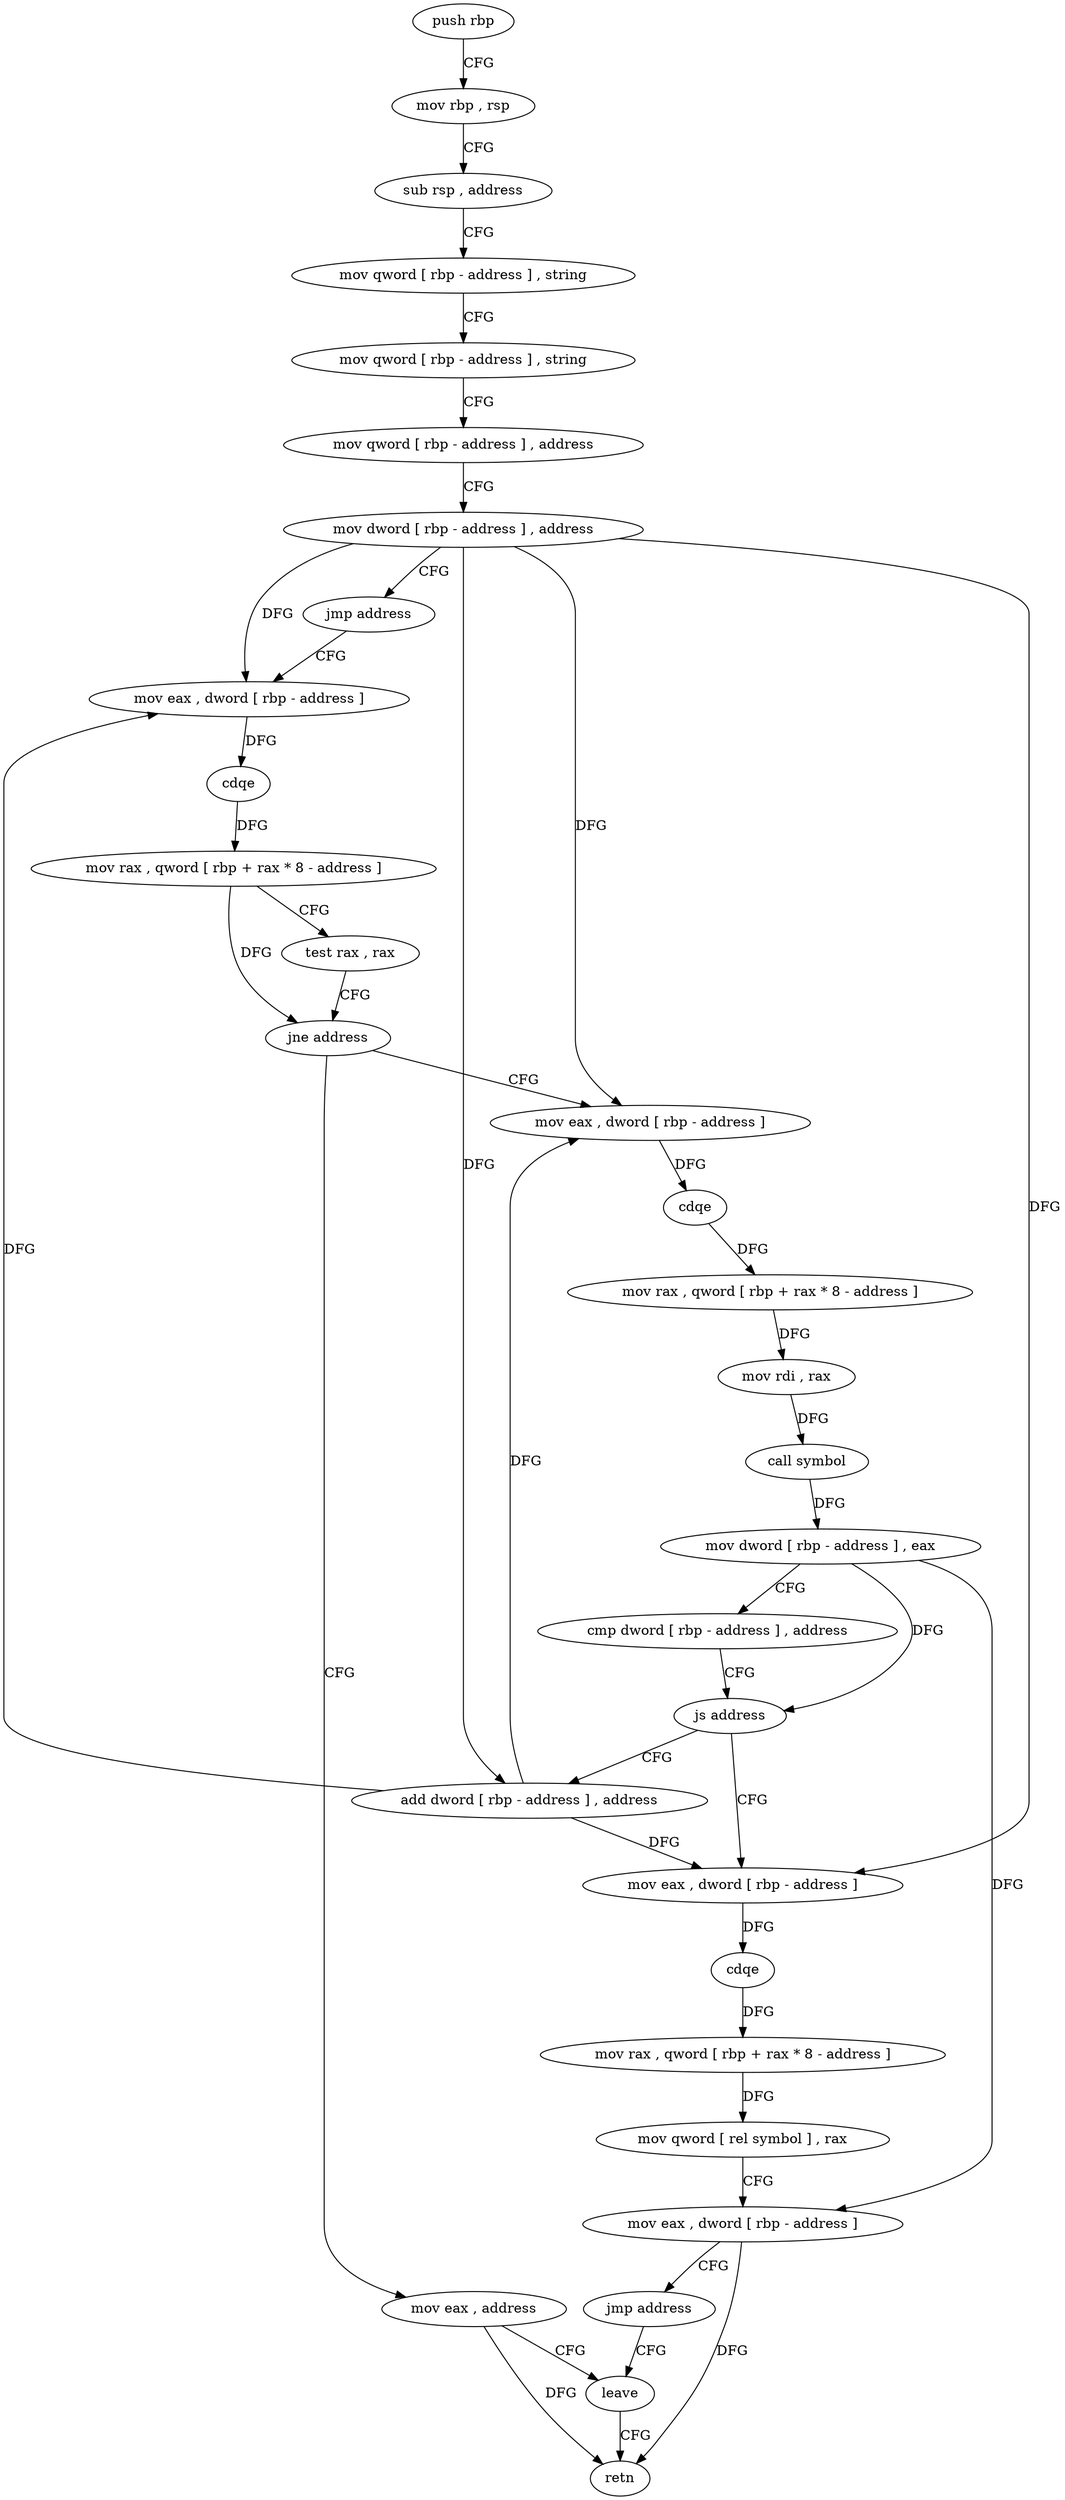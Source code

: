 digraph "func" {
"4215623" [label = "push rbp" ]
"4215624" [label = "mov rbp , rsp" ]
"4215627" [label = "sub rsp , address" ]
"4215631" [label = "mov qword [ rbp - address ] , string" ]
"4215639" [label = "mov qword [ rbp - address ] , string" ]
"4215647" [label = "mov qword [ rbp - address ] , address" ]
"4215655" [label = "mov dword [ rbp - address ] , address" ]
"4215662" [label = "jmp address" ]
"4215717" [label = "mov eax , dword [ rbp - address ]" ]
"4215720" [label = "cdqe" ]
"4215722" [label = "mov rax , qword [ rbp + rax * 8 - address ]" ]
"4215727" [label = "test rax , rax" ]
"4215730" [label = "jne address" ]
"4215664" [label = "mov eax , dword [ rbp - address ]" ]
"4215732" [label = "mov eax , address" ]
"4215667" [label = "cdqe" ]
"4215669" [label = "mov rax , qword [ rbp + rax * 8 - address ]" ]
"4215674" [label = "mov rdi , rax" ]
"4215677" [label = "call symbol" ]
"4215682" [label = "mov dword [ rbp - address ] , eax" ]
"4215685" [label = "cmp dword [ rbp - address ] , address" ]
"4215689" [label = "js address" ]
"4215713" [label = "add dword [ rbp - address ] , address" ]
"4215691" [label = "mov eax , dword [ rbp - address ]" ]
"4215737" [label = "leave" ]
"4215694" [label = "cdqe" ]
"4215696" [label = "mov rax , qword [ rbp + rax * 8 - address ]" ]
"4215701" [label = "mov qword [ rel symbol ] , rax" ]
"4215708" [label = "mov eax , dword [ rbp - address ]" ]
"4215711" [label = "jmp address" ]
"4215738" [label = "retn" ]
"4215623" -> "4215624" [ label = "CFG" ]
"4215624" -> "4215627" [ label = "CFG" ]
"4215627" -> "4215631" [ label = "CFG" ]
"4215631" -> "4215639" [ label = "CFG" ]
"4215639" -> "4215647" [ label = "CFG" ]
"4215647" -> "4215655" [ label = "CFG" ]
"4215655" -> "4215662" [ label = "CFG" ]
"4215655" -> "4215717" [ label = "DFG" ]
"4215655" -> "4215664" [ label = "DFG" ]
"4215655" -> "4215713" [ label = "DFG" ]
"4215655" -> "4215691" [ label = "DFG" ]
"4215662" -> "4215717" [ label = "CFG" ]
"4215717" -> "4215720" [ label = "DFG" ]
"4215720" -> "4215722" [ label = "DFG" ]
"4215722" -> "4215727" [ label = "CFG" ]
"4215722" -> "4215730" [ label = "DFG" ]
"4215727" -> "4215730" [ label = "CFG" ]
"4215730" -> "4215664" [ label = "CFG" ]
"4215730" -> "4215732" [ label = "CFG" ]
"4215664" -> "4215667" [ label = "DFG" ]
"4215732" -> "4215737" [ label = "CFG" ]
"4215732" -> "4215738" [ label = "DFG" ]
"4215667" -> "4215669" [ label = "DFG" ]
"4215669" -> "4215674" [ label = "DFG" ]
"4215674" -> "4215677" [ label = "DFG" ]
"4215677" -> "4215682" [ label = "DFG" ]
"4215682" -> "4215685" [ label = "CFG" ]
"4215682" -> "4215689" [ label = "DFG" ]
"4215682" -> "4215708" [ label = "DFG" ]
"4215685" -> "4215689" [ label = "CFG" ]
"4215689" -> "4215713" [ label = "CFG" ]
"4215689" -> "4215691" [ label = "CFG" ]
"4215713" -> "4215717" [ label = "DFG" ]
"4215713" -> "4215664" [ label = "DFG" ]
"4215713" -> "4215691" [ label = "DFG" ]
"4215691" -> "4215694" [ label = "DFG" ]
"4215737" -> "4215738" [ label = "CFG" ]
"4215694" -> "4215696" [ label = "DFG" ]
"4215696" -> "4215701" [ label = "DFG" ]
"4215701" -> "4215708" [ label = "CFG" ]
"4215708" -> "4215711" [ label = "CFG" ]
"4215708" -> "4215738" [ label = "DFG" ]
"4215711" -> "4215737" [ label = "CFG" ]
}
